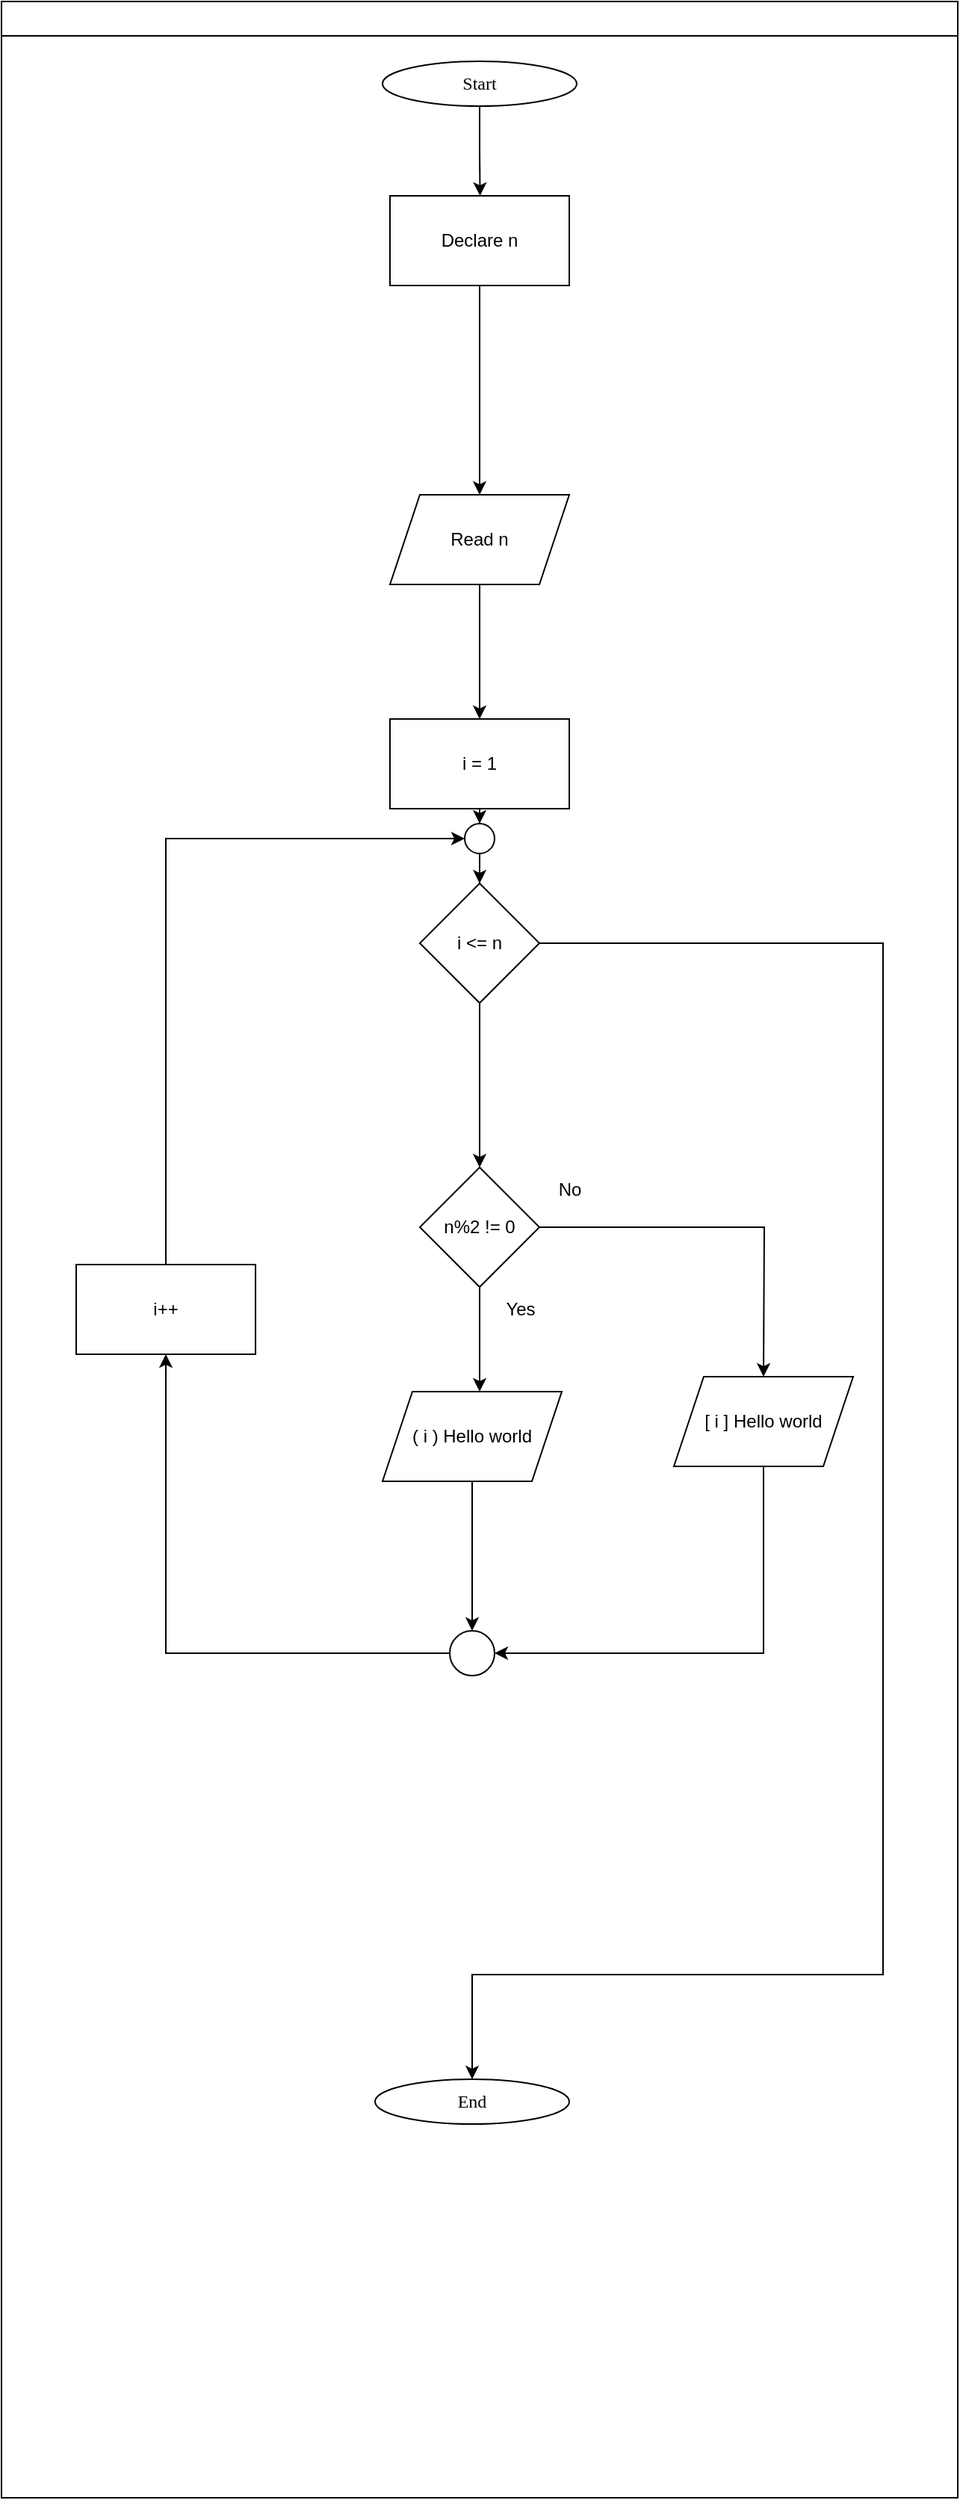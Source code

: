 <mxfile version="25.0.3">
  <diagram id="C5RBs43oDa-KdzZeNtuy" name="Page-1">
    <mxGraphModel dx="1853" dy="561" grid="1" gridSize="10" guides="1" tooltips="1" connect="1" arrows="1" fold="1" page="1" pageScale="1" pageWidth="827" pageHeight="1169" math="0" shadow="0">
      <root>
        <mxCell id="WIyWlLk6GJQsqaUBKTNV-0" />
        <mxCell id="WIyWlLk6GJQsqaUBKTNV-1" parent="WIyWlLk6GJQsqaUBKTNV-0" />
        <mxCell id="mvioNwK95yMqdUQ73LqQ-36" value="" style="swimlane;fontFamily=Sarabun;fontSource=https%3A%2F%2Ffonts.googleapis.com%2Fcss%3Ffamily%3DSarabun;" parent="WIyWlLk6GJQsqaUBKTNV-1" vertex="1">
          <mxGeometry x="-740" y="60" width="640" height="1670" as="geometry" />
        </mxCell>
        <mxCell id="JBCHaNcfTczLMrVH9G6V-0" style="edgeStyle=orthogonalEdgeStyle;rounded=0;orthogonalLoop=1;jettySize=auto;html=1;exitX=0.5;exitY=1;exitDx=0;exitDy=0;" parent="mvioNwK95yMqdUQ73LqQ-36" source="mvioNwK95yMqdUQ73LqQ-35" edge="1">
          <mxGeometry relative="1" as="geometry">
            <mxPoint x="320.276" y="130" as="targetPoint" />
          </mxGeometry>
        </mxCell>
        <mxCell id="mvioNwK95yMqdUQ73LqQ-35" value="&lt;font data-font-src=&quot;https://fonts.googleapis.com/css?family=Sarabun&quot; face=&quot;Sarabun&quot;&gt;Start&lt;/font&gt;" style="ellipse;whiteSpace=wrap;html=1;" parent="mvioNwK95yMqdUQ73LqQ-36" vertex="1">
          <mxGeometry x="255" y="40" width="130" height="30" as="geometry" />
        </mxCell>
        <mxCell id="SuXVibQ3mczv4c_r1GYr-2" style="edgeStyle=orthogonalEdgeStyle;rounded=0;orthogonalLoop=1;jettySize=auto;html=1;" edge="1" parent="mvioNwK95yMqdUQ73LqQ-36" source="SuXVibQ3mczv4c_r1GYr-0">
          <mxGeometry relative="1" as="geometry">
            <mxPoint x="320" y="330" as="targetPoint" />
          </mxGeometry>
        </mxCell>
        <mxCell id="SuXVibQ3mczv4c_r1GYr-0" value="Declare n" style="rounded=0;whiteSpace=wrap;html=1;" vertex="1" parent="mvioNwK95yMqdUQ73LqQ-36">
          <mxGeometry x="260" y="130" width="120" height="60" as="geometry" />
        </mxCell>
        <mxCell id="SuXVibQ3mczv4c_r1GYr-4" style="edgeStyle=orthogonalEdgeStyle;rounded=0;orthogonalLoop=1;jettySize=auto;html=1;" edge="1" parent="mvioNwK95yMqdUQ73LqQ-36" source="SuXVibQ3mczv4c_r1GYr-3">
          <mxGeometry relative="1" as="geometry">
            <mxPoint x="320" y="480" as="targetPoint" />
          </mxGeometry>
        </mxCell>
        <mxCell id="SuXVibQ3mczv4c_r1GYr-3" value="Read n" style="shape=parallelogram;perimeter=parallelogramPerimeter;whiteSpace=wrap;html=1;fixedSize=1;" vertex="1" parent="mvioNwK95yMqdUQ73LqQ-36">
          <mxGeometry x="260" y="330" width="120" height="60" as="geometry" />
        </mxCell>
        <mxCell id="SuXVibQ3mczv4c_r1GYr-6" style="edgeStyle=orthogonalEdgeStyle;rounded=0;orthogonalLoop=1;jettySize=auto;html=1;" edge="1" parent="mvioNwK95yMqdUQ73LqQ-36" source="SuXVibQ3mczv4c_r1GYr-5">
          <mxGeometry relative="1" as="geometry">
            <mxPoint x="320" y="930" as="targetPoint" />
          </mxGeometry>
        </mxCell>
        <mxCell id="SuXVibQ3mczv4c_r1GYr-12" style="edgeStyle=orthogonalEdgeStyle;rounded=0;orthogonalLoop=1;jettySize=auto;html=1;" edge="1" parent="mvioNwK95yMqdUQ73LqQ-36" source="SuXVibQ3mczv4c_r1GYr-5">
          <mxGeometry relative="1" as="geometry">
            <mxPoint x="510" y="920" as="targetPoint" />
          </mxGeometry>
        </mxCell>
        <mxCell id="SuXVibQ3mczv4c_r1GYr-5" value="n%2 != 0" style="rhombus;whiteSpace=wrap;html=1;" vertex="1" parent="mvioNwK95yMqdUQ73LqQ-36">
          <mxGeometry x="280" y="780" width="80" height="80" as="geometry" />
        </mxCell>
        <mxCell id="SuXVibQ3mczv4c_r1GYr-15" style="edgeStyle=orthogonalEdgeStyle;rounded=0;orthogonalLoop=1;jettySize=auto;html=1;" edge="1" parent="mvioNwK95yMqdUQ73LqQ-36" source="SuXVibQ3mczv4c_r1GYr-7">
          <mxGeometry relative="1" as="geometry">
            <mxPoint x="315" y="1090" as="targetPoint" />
          </mxGeometry>
        </mxCell>
        <mxCell id="SuXVibQ3mczv4c_r1GYr-7" value="( i ) Hello world" style="shape=parallelogram;perimeter=parallelogramPerimeter;whiteSpace=wrap;html=1;fixedSize=1;" vertex="1" parent="mvioNwK95yMqdUQ73LqQ-36">
          <mxGeometry x="255" y="930" width="120" height="60" as="geometry" />
        </mxCell>
        <mxCell id="SuXVibQ3mczv4c_r1GYr-23" style="edgeStyle=orthogonalEdgeStyle;rounded=0;orthogonalLoop=1;jettySize=auto;html=1;entryX=0.5;entryY=0;entryDx=0;entryDy=0;" edge="1" parent="mvioNwK95yMqdUQ73LqQ-36" source="SuXVibQ3mczv4c_r1GYr-8" target="SuXVibQ3mczv4c_r1GYr-21">
          <mxGeometry relative="1" as="geometry" />
        </mxCell>
        <mxCell id="SuXVibQ3mczv4c_r1GYr-8" value="i = 1" style="rounded=0;whiteSpace=wrap;html=1;" vertex="1" parent="mvioNwK95yMqdUQ73LqQ-36">
          <mxGeometry x="260" y="480" width="120" height="60" as="geometry" />
        </mxCell>
        <mxCell id="SuXVibQ3mczv4c_r1GYr-11" style="edgeStyle=orthogonalEdgeStyle;rounded=0;orthogonalLoop=1;jettySize=auto;html=1;entryX=0.5;entryY=0;entryDx=0;entryDy=0;" edge="1" parent="mvioNwK95yMqdUQ73LqQ-36" source="SuXVibQ3mczv4c_r1GYr-10" target="SuXVibQ3mczv4c_r1GYr-5">
          <mxGeometry relative="1" as="geometry" />
        </mxCell>
        <mxCell id="SuXVibQ3mczv4c_r1GYr-26" style="edgeStyle=orthogonalEdgeStyle;rounded=0;orthogonalLoop=1;jettySize=auto;html=1;entryX=0.5;entryY=0;entryDx=0;entryDy=0;" edge="1" parent="mvioNwK95yMqdUQ73LqQ-36" source="SuXVibQ3mczv4c_r1GYr-10" target="SuXVibQ3mczv4c_r1GYr-25">
          <mxGeometry relative="1" as="geometry">
            <Array as="points">
              <mxPoint x="590" y="630" />
              <mxPoint x="590" y="1320" />
            </Array>
          </mxGeometry>
        </mxCell>
        <mxCell id="SuXVibQ3mczv4c_r1GYr-10" value="i &amp;lt;= n" style="rhombus;whiteSpace=wrap;html=1;" vertex="1" parent="mvioNwK95yMqdUQ73LqQ-36">
          <mxGeometry x="280" y="590" width="80" height="80" as="geometry" />
        </mxCell>
        <mxCell id="SuXVibQ3mczv4c_r1GYr-16" style="edgeStyle=orthogonalEdgeStyle;rounded=0;orthogonalLoop=1;jettySize=auto;html=1;entryX=1;entryY=0.5;entryDx=0;entryDy=0;" edge="1" parent="mvioNwK95yMqdUQ73LqQ-36" source="SuXVibQ3mczv4c_r1GYr-13" target="SuXVibQ3mczv4c_r1GYr-14">
          <mxGeometry relative="1" as="geometry">
            <Array as="points">
              <mxPoint x="510" y="1105" />
            </Array>
          </mxGeometry>
        </mxCell>
        <mxCell id="SuXVibQ3mczv4c_r1GYr-13" value="[ i ] Hello world" style="shape=parallelogram;perimeter=parallelogramPerimeter;whiteSpace=wrap;html=1;fixedSize=1;" vertex="1" parent="mvioNwK95yMqdUQ73LqQ-36">
          <mxGeometry x="450" y="920" width="120" height="60" as="geometry" />
        </mxCell>
        <mxCell id="SuXVibQ3mczv4c_r1GYr-14" value="" style="ellipse;whiteSpace=wrap;html=1;aspect=fixed;" vertex="1" parent="mvioNwK95yMqdUQ73LqQ-36">
          <mxGeometry x="300" y="1090" width="30" height="30" as="geometry" />
        </mxCell>
        <mxCell id="SuXVibQ3mczv4c_r1GYr-17" value="Yes" style="text;html=1;align=center;verticalAlign=middle;resizable=0;points=[];autosize=1;strokeColor=none;fillColor=none;" vertex="1" parent="mvioNwK95yMqdUQ73LqQ-36">
          <mxGeometry x="327" y="860" width="40" height="30" as="geometry" />
        </mxCell>
        <mxCell id="SuXVibQ3mczv4c_r1GYr-18" value="No" style="text;html=1;align=center;verticalAlign=middle;resizable=0;points=[];autosize=1;strokeColor=none;fillColor=none;" vertex="1" parent="mvioNwK95yMqdUQ73LqQ-36">
          <mxGeometry x="360" y="780" width="40" height="30" as="geometry" />
        </mxCell>
        <mxCell id="SuXVibQ3mczv4c_r1GYr-22" style="edgeStyle=orthogonalEdgeStyle;rounded=0;orthogonalLoop=1;jettySize=auto;html=1;entryX=0;entryY=0.5;entryDx=0;entryDy=0;" edge="1" parent="mvioNwK95yMqdUQ73LqQ-36" source="SuXVibQ3mczv4c_r1GYr-20" target="SuXVibQ3mczv4c_r1GYr-21">
          <mxGeometry relative="1" as="geometry">
            <Array as="points">
              <mxPoint x="110" y="560" />
            </Array>
          </mxGeometry>
        </mxCell>
        <mxCell id="SuXVibQ3mczv4c_r1GYr-20" value="i++" style="rounded=0;whiteSpace=wrap;html=1;" vertex="1" parent="mvioNwK95yMqdUQ73LqQ-36">
          <mxGeometry x="50" y="845" width="120" height="60" as="geometry" />
        </mxCell>
        <mxCell id="SuXVibQ3mczv4c_r1GYr-19" style="edgeStyle=orthogonalEdgeStyle;rounded=0;orthogonalLoop=1;jettySize=auto;html=1;" edge="1" parent="mvioNwK95yMqdUQ73LqQ-36" source="SuXVibQ3mczv4c_r1GYr-14" target="SuXVibQ3mczv4c_r1GYr-20">
          <mxGeometry relative="1" as="geometry">
            <mxPoint x="110" y="920" as="targetPoint" />
          </mxGeometry>
        </mxCell>
        <mxCell id="SuXVibQ3mczv4c_r1GYr-24" style="edgeStyle=orthogonalEdgeStyle;rounded=0;orthogonalLoop=1;jettySize=auto;html=1;entryX=0.5;entryY=0;entryDx=0;entryDy=0;" edge="1" parent="mvioNwK95yMqdUQ73LqQ-36" source="SuXVibQ3mczv4c_r1GYr-21" target="SuXVibQ3mczv4c_r1GYr-10">
          <mxGeometry relative="1" as="geometry" />
        </mxCell>
        <mxCell id="SuXVibQ3mczv4c_r1GYr-21" value="" style="ellipse;whiteSpace=wrap;html=1;aspect=fixed;" vertex="1" parent="mvioNwK95yMqdUQ73LqQ-36">
          <mxGeometry x="310" y="550" width="20" height="20" as="geometry" />
        </mxCell>
        <mxCell id="SuXVibQ3mczv4c_r1GYr-25" value="&lt;font data-font-src=&quot;https://fonts.googleapis.com/css?family=Sarabun&quot; face=&quot;Sarabun&quot;&gt;End&lt;/font&gt;" style="ellipse;whiteSpace=wrap;html=1;" vertex="1" parent="mvioNwK95yMqdUQ73LqQ-36">
          <mxGeometry x="250" y="1390" width="130" height="30" as="geometry" />
        </mxCell>
      </root>
    </mxGraphModel>
  </diagram>
</mxfile>
